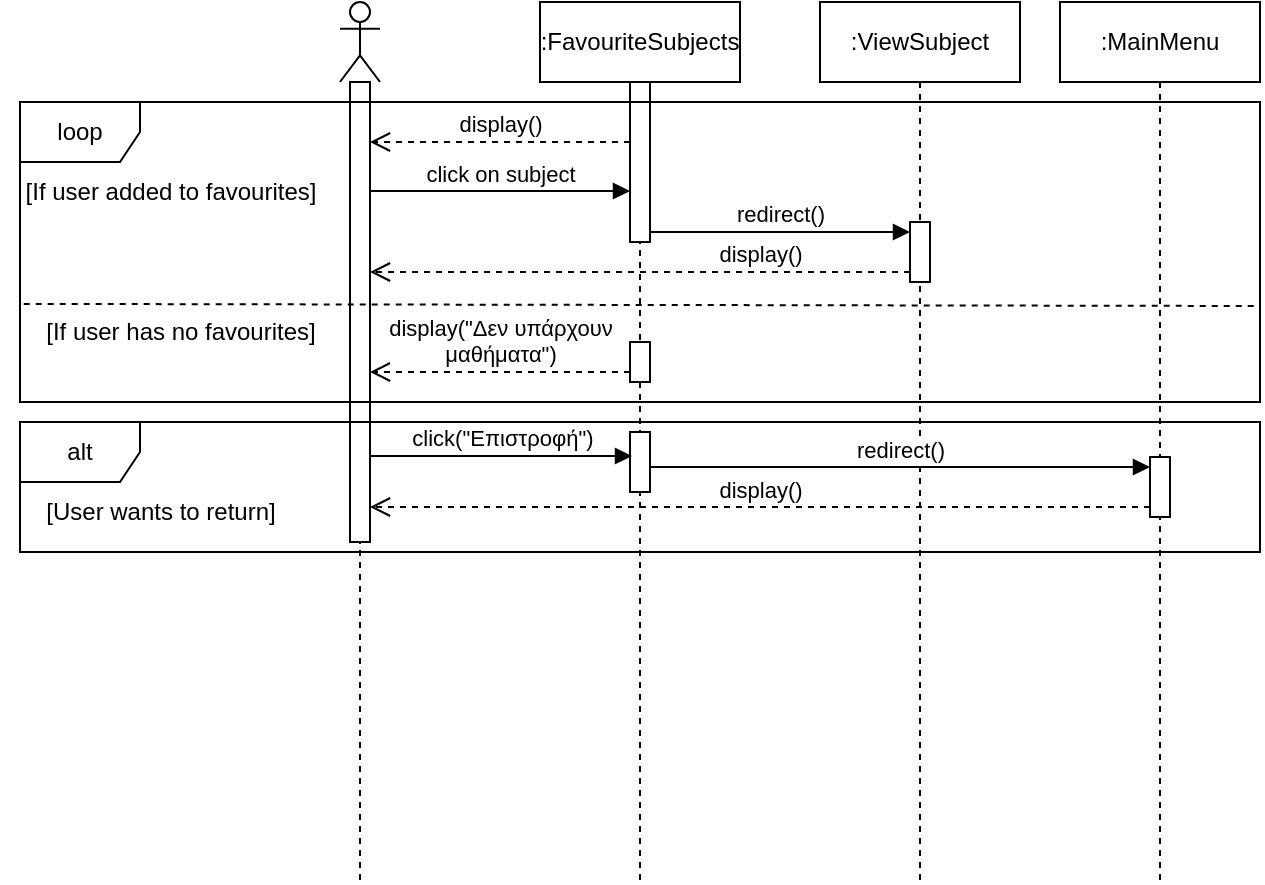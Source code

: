 <mxfile version="27.0.5">
  <diagram name="Σελίδα-1" id="-uBB655W8wkgqMBdY3EB">
    <mxGraphModel dx="1611" dy="1102" grid="1" gridSize="10" guides="1" tooltips="1" connect="1" arrows="1" fold="1" page="1" pageScale="1" pageWidth="827" pageHeight="1169" math="0" shadow="0" adaptiveColors="none">
      <root>
        <mxCell id="0" />
        <mxCell id="1" parent="0" />
        <mxCell id="4pbVI-FxXsLDW_UVIZDS-1" value="" style="shape=umlLifeline;perimeter=lifelinePerimeter;whiteSpace=wrap;html=1;container=1;dropTarget=0;collapsible=0;recursiveResize=0;outlineConnect=0;portConstraint=eastwest;newEdgeStyle={&quot;curved&quot;:0,&quot;rounded&quot;:0};participant=umlActor;" vertex="1" parent="1">
          <mxGeometry x="110" y="40" width="20" height="440" as="geometry" />
        </mxCell>
        <mxCell id="4pbVI-FxXsLDW_UVIZDS-5" value="" style="html=1;points=[[0,0,0,0,5],[0,1,0,0,-5],[1,0,0,0,5],[1,1,0,0,-5]];perimeter=orthogonalPerimeter;outlineConnect=0;targetShapes=umlLifeline;portConstraint=eastwest;newEdgeStyle={&quot;curved&quot;:0,&quot;rounded&quot;:0};" vertex="1" parent="4pbVI-FxXsLDW_UVIZDS-1">
          <mxGeometry x="5" y="40" width="10" height="230" as="geometry" />
        </mxCell>
        <mxCell id="4pbVI-FxXsLDW_UVIZDS-2" value=":FavouriteSubjects" style="shape=umlLifeline;perimeter=lifelinePerimeter;whiteSpace=wrap;html=1;container=1;dropTarget=0;collapsible=0;recursiveResize=0;outlineConnect=0;portConstraint=eastwest;newEdgeStyle={&quot;curved&quot;:0,&quot;rounded&quot;:0};" vertex="1" parent="1">
          <mxGeometry x="210" y="40" width="100" height="440" as="geometry" />
        </mxCell>
        <mxCell id="4pbVI-FxXsLDW_UVIZDS-6" value="" style="html=1;points=[[0,0,0,0,5],[0,1,0,0,-5],[1,0,0,0,5],[1,1,0,0,-5]];perimeter=orthogonalPerimeter;outlineConnect=0;targetShapes=umlLifeline;portConstraint=eastwest;newEdgeStyle={&quot;curved&quot;:0,&quot;rounded&quot;:0};" vertex="1" parent="4pbVI-FxXsLDW_UVIZDS-2">
          <mxGeometry x="45" y="40" width="10" height="80" as="geometry" />
        </mxCell>
        <mxCell id="4pbVI-FxXsLDW_UVIZDS-16" value="" style="html=1;points=[[0,0,0,0,5],[0,1,0,0,-5],[1,0,0,0,5],[1,1,0,0,-5]];perimeter=orthogonalPerimeter;outlineConnect=0;targetShapes=umlLifeline;portConstraint=eastwest;newEdgeStyle={&quot;curved&quot;:0,&quot;rounded&quot;:0};" vertex="1" parent="4pbVI-FxXsLDW_UVIZDS-2">
          <mxGeometry x="45" y="215" width="10" height="30" as="geometry" />
        </mxCell>
        <mxCell id="4pbVI-FxXsLDW_UVIZDS-3" value=":ViewSubject" style="shape=umlLifeline;perimeter=lifelinePerimeter;whiteSpace=wrap;html=1;container=1;dropTarget=0;collapsible=0;recursiveResize=0;outlineConnect=0;portConstraint=eastwest;newEdgeStyle={&quot;curved&quot;:0,&quot;rounded&quot;:0};" vertex="1" parent="1">
          <mxGeometry x="350" y="40" width="100" height="440" as="geometry" />
        </mxCell>
        <mxCell id="4pbVI-FxXsLDW_UVIZDS-12" value="" style="html=1;points=[[0,0,0,0,5],[0,1,0,0,-5],[1,0,0,0,5],[1,1,0,0,-5]];perimeter=orthogonalPerimeter;outlineConnect=0;targetShapes=umlLifeline;portConstraint=eastwest;newEdgeStyle={&quot;curved&quot;:0,&quot;rounded&quot;:0};" vertex="1" parent="4pbVI-FxXsLDW_UVIZDS-3">
          <mxGeometry x="45" y="110" width="10" height="30" as="geometry" />
        </mxCell>
        <mxCell id="4pbVI-FxXsLDW_UVIZDS-4" value=":MainMenu" style="shape=umlLifeline;perimeter=lifelinePerimeter;whiteSpace=wrap;html=1;container=1;dropTarget=0;collapsible=0;recursiveResize=0;outlineConnect=0;portConstraint=eastwest;newEdgeStyle={&quot;curved&quot;:0,&quot;rounded&quot;:0};" vertex="1" parent="1">
          <mxGeometry x="470" y="40" width="100" height="440" as="geometry" />
        </mxCell>
        <mxCell id="4pbVI-FxXsLDW_UVIZDS-7" value="click on subject" style="html=1;verticalAlign=bottom;endArrow=block;curved=0;rounded=0;" edge="1" parent="1" target="4pbVI-FxXsLDW_UVIZDS-6">
          <mxGeometry width="80" relative="1" as="geometry">
            <mxPoint x="125" y="134.5" as="sourcePoint" />
            <mxPoint x="235" y="134.5" as="targetPoint" />
          </mxGeometry>
        </mxCell>
        <mxCell id="4pbVI-FxXsLDW_UVIZDS-8" value="display()" style="html=1;verticalAlign=bottom;endArrow=open;dashed=1;endSize=8;curved=0;rounded=0;" edge="1" parent="1" source="4pbVI-FxXsLDW_UVIZDS-6">
          <mxGeometry relative="1" as="geometry">
            <mxPoint x="235" y="110" as="sourcePoint" />
            <mxPoint x="125" y="110" as="targetPoint" />
          </mxGeometry>
        </mxCell>
        <mxCell id="4pbVI-FxXsLDW_UVIZDS-9" value="loop" style="shape=umlFrame;whiteSpace=wrap;html=1;pointerEvents=0;" vertex="1" parent="1">
          <mxGeometry x="-50" y="90" width="620" height="150" as="geometry" />
        </mxCell>
        <mxCell id="4pbVI-FxXsLDW_UVIZDS-10" value="[If user added to favourites]" style="text;html=1;align=center;verticalAlign=middle;resizable=0;points=[];autosize=1;strokeColor=none;fillColor=none;" vertex="1" parent="1">
          <mxGeometry x="-60" y="120" width="170" height="30" as="geometry" />
        </mxCell>
        <mxCell id="4pbVI-FxXsLDW_UVIZDS-11" value="redirect()" style="html=1;verticalAlign=bottom;endArrow=block;curved=0;rounded=0;exitX=1;exitY=1;exitDx=0;exitDy=-5;exitPerimeter=0;" edge="1" parent="1" source="4pbVI-FxXsLDW_UVIZDS-6" target="4pbVI-FxXsLDW_UVIZDS-12">
          <mxGeometry width="80" relative="1" as="geometry">
            <mxPoint x="250" y="150" as="sourcePoint" />
            <mxPoint x="330" y="150" as="targetPoint" />
          </mxGeometry>
        </mxCell>
        <mxCell id="4pbVI-FxXsLDW_UVIZDS-13" value="display()" style="html=1;verticalAlign=bottom;endArrow=open;dashed=1;endSize=8;curved=0;rounded=0;exitX=0;exitY=1;exitDx=0;exitDy=-5;exitPerimeter=0;" edge="1" parent="1" source="4pbVI-FxXsLDW_UVIZDS-12" target="4pbVI-FxXsLDW_UVIZDS-5">
          <mxGeometry x="-0.444" relative="1" as="geometry">
            <mxPoint x="340" y="200" as="sourcePoint" />
            <mxPoint x="260" y="200" as="targetPoint" />
            <mxPoint as="offset" />
          </mxGeometry>
        </mxCell>
        <mxCell id="4pbVI-FxXsLDW_UVIZDS-14" value="alt" style="shape=umlFrame;whiteSpace=wrap;html=1;pointerEvents=0;" vertex="1" parent="1">
          <mxGeometry x="-50" y="250" width="620" height="65" as="geometry" />
        </mxCell>
        <mxCell id="4pbVI-FxXsLDW_UVIZDS-15" value="[User wants to return]" style="text;html=1;align=center;verticalAlign=middle;resizable=0;points=[];autosize=1;strokeColor=none;fillColor=none;" vertex="1" parent="1">
          <mxGeometry x="-50" y="280" width="140" height="30" as="geometry" />
        </mxCell>
        <mxCell id="4pbVI-FxXsLDW_UVIZDS-17" value="click(&quot;Επιστροφή&quot;)" style="html=1;verticalAlign=bottom;endArrow=block;curved=0;rounded=0;entryX=0.1;entryY=0.4;entryDx=0;entryDy=0;entryPerimeter=0;" edge="1" parent="1" target="4pbVI-FxXsLDW_UVIZDS-16">
          <mxGeometry width="80" relative="1" as="geometry">
            <mxPoint x="125" y="267" as="sourcePoint" />
            <mxPoint x="210" y="265" as="targetPoint" />
          </mxGeometry>
        </mxCell>
        <mxCell id="4pbVI-FxXsLDW_UVIZDS-18" value="" style="html=1;points=[[0,0,0,0,5],[0,1,0,0,-5],[1,0,0,0,5],[1,1,0,0,-5]];perimeter=orthogonalPerimeter;outlineConnect=0;targetShapes=umlLifeline;portConstraint=eastwest;newEdgeStyle={&quot;curved&quot;:0,&quot;rounded&quot;:0};" vertex="1" parent="1">
          <mxGeometry x="515" y="267.5" width="10" height="30" as="geometry" />
        </mxCell>
        <mxCell id="4pbVI-FxXsLDW_UVIZDS-19" value="redirect()" style="html=1;verticalAlign=bottom;endArrow=block;curved=0;rounded=0;entryX=0;entryY=0;entryDx=0;entryDy=5;entryPerimeter=0;" edge="1" parent="1" source="4pbVI-FxXsLDW_UVIZDS-16" target="4pbVI-FxXsLDW_UVIZDS-18">
          <mxGeometry width="80" relative="1" as="geometry">
            <mxPoint x="260" y="284" as="sourcePoint" />
            <mxPoint x="340" y="284" as="targetPoint" />
          </mxGeometry>
        </mxCell>
        <mxCell id="4pbVI-FxXsLDW_UVIZDS-20" value="display()" style="html=1;verticalAlign=bottom;endArrow=open;dashed=1;endSize=8;curved=0;rounded=0;exitX=0;exitY=1;exitDx=0;exitDy=-5;exitPerimeter=0;" edge="1" parent="1" source="4pbVI-FxXsLDW_UVIZDS-18">
          <mxGeometry relative="1" as="geometry">
            <mxPoint x="325" y="299.5" as="sourcePoint" />
            <mxPoint x="125" y="292.5" as="targetPoint" />
          </mxGeometry>
        </mxCell>
        <mxCell id="4pbVI-FxXsLDW_UVIZDS-21" value="" style="endArrow=none;dashed=1;html=1;rounded=0;exitX=0.003;exitY=0.673;exitDx=0;exitDy=0;exitPerimeter=0;entryX=1;entryY=0.68;entryDx=0;entryDy=0;entryPerimeter=0;" edge="1" parent="1" source="4pbVI-FxXsLDW_UVIZDS-9" target="4pbVI-FxXsLDW_UVIZDS-9">
          <mxGeometry width="50" height="50" relative="1" as="geometry">
            <mxPoint x="40" y="240" as="sourcePoint" />
            <mxPoint x="90" y="190" as="targetPoint" />
          </mxGeometry>
        </mxCell>
        <mxCell id="4pbVI-FxXsLDW_UVIZDS-22" value="[If user has no favourites]" style="text;html=1;align=center;verticalAlign=middle;resizable=0;points=[];autosize=1;strokeColor=none;fillColor=none;" vertex="1" parent="1">
          <mxGeometry x="-50" y="190" width="160" height="30" as="geometry" />
        </mxCell>
        <mxCell id="4pbVI-FxXsLDW_UVIZDS-23" value="" style="html=1;points=[[0,0,0,0,5],[0,1,0,0,-5],[1,0,0,0,5],[1,1,0,0,-5]];perimeter=orthogonalPerimeter;outlineConnect=0;targetShapes=umlLifeline;portConstraint=eastwest;newEdgeStyle={&quot;curved&quot;:0,&quot;rounded&quot;:0};" vertex="1" parent="1">
          <mxGeometry x="255" y="210" width="10" height="20" as="geometry" />
        </mxCell>
        <mxCell id="4pbVI-FxXsLDW_UVIZDS-24" value="display(&quot;Δεν υπάρχουν&lt;div&gt;μαθήματα&quot;)&lt;/div&gt;" style="html=1;verticalAlign=bottom;endArrow=open;dashed=1;endSize=8;curved=0;rounded=0;exitX=0;exitY=1;exitDx=0;exitDy=-5;exitPerimeter=0;" edge="1" parent="1" source="4pbVI-FxXsLDW_UVIZDS-23" target="4pbVI-FxXsLDW_UVIZDS-5">
          <mxGeometry relative="1" as="geometry">
            <mxPoint x="220" y="209.5" as="sourcePoint" />
            <mxPoint x="140" y="209.5" as="targetPoint" />
          </mxGeometry>
        </mxCell>
      </root>
    </mxGraphModel>
  </diagram>
</mxfile>
